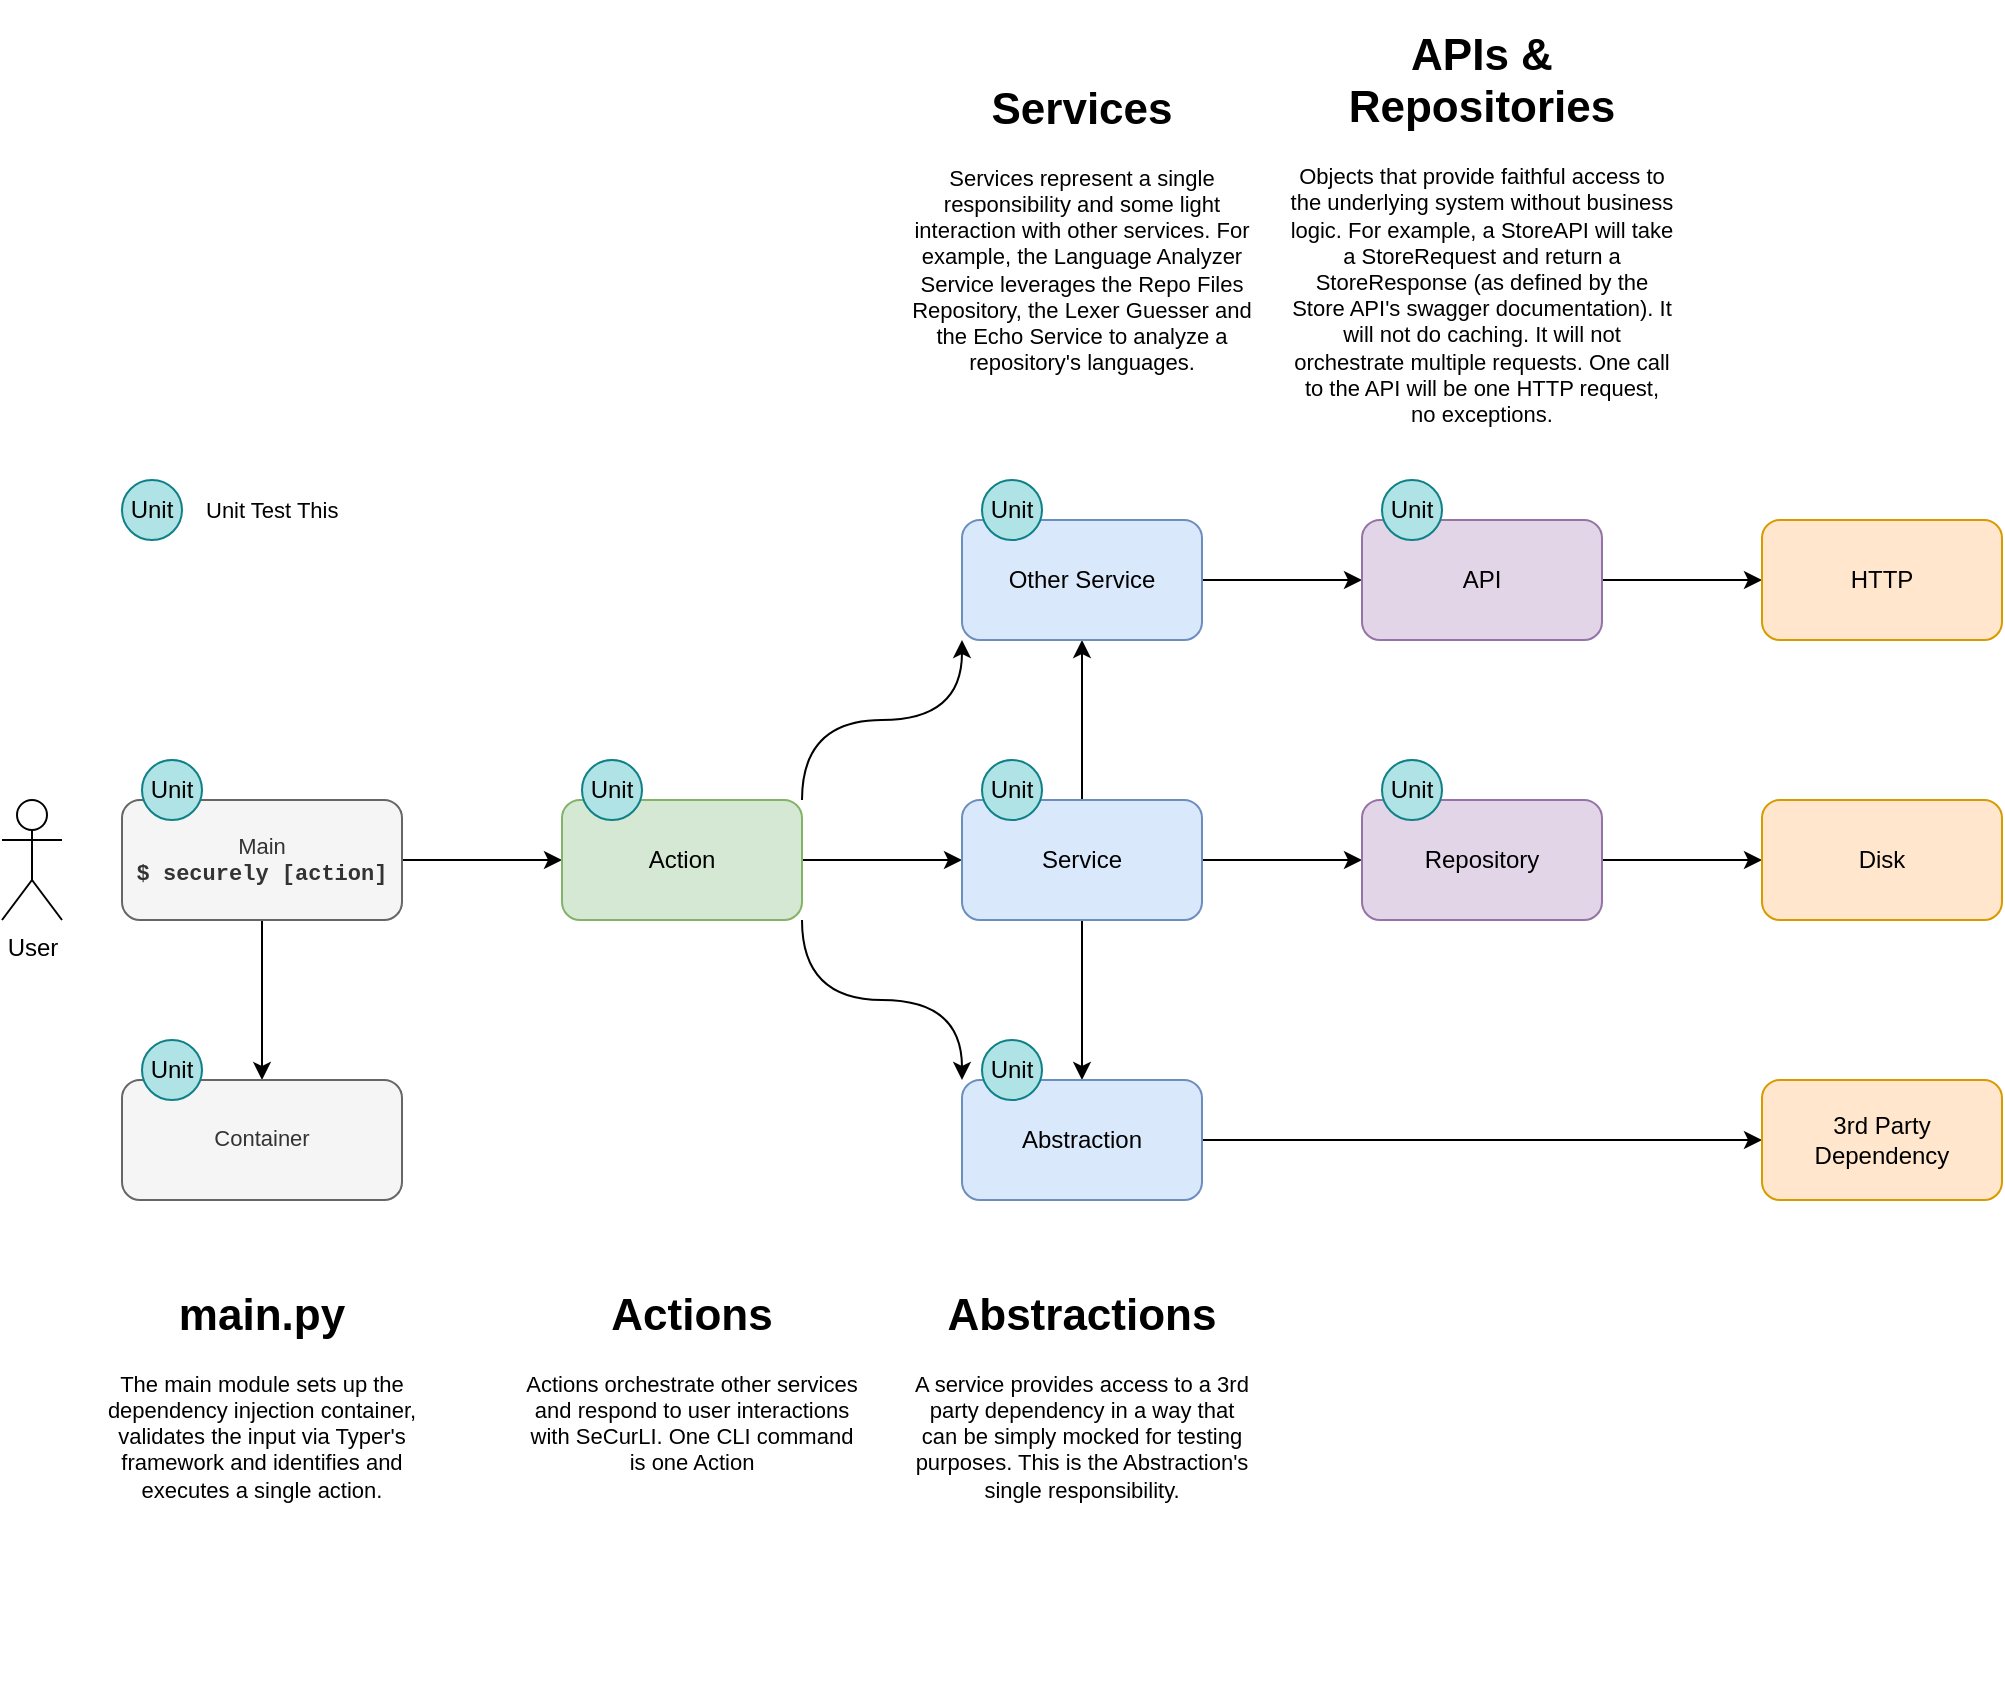 <mxfile version="20.3.0" type="device"><diagram id="DTfYXlQu2NEYssKQwPxl" name="Page-1"><mxGraphModel dx="1106" dy="1916" grid="1" gridSize="10" guides="1" tooltips="1" connect="1" arrows="1" fold="1" page="1" pageScale="1" pageWidth="850" pageHeight="1100" math="0" shadow="0"><root><mxCell id="0"/><mxCell id="1" parent="0"/><mxCell id="ZE45WRxBhJevvFi8uPvv-1" value="User" style="shape=umlActor;verticalLabelPosition=bottom;verticalAlign=top;html=1;outlineConnect=0;fontStyle=0" vertex="1" parent="1"><mxGeometry x="80" y="120" width="30" height="60" as="geometry"/></mxCell><mxCell id="ZE45WRxBhJevvFi8uPvv-4" value="" style="edgeStyle=orthogonalEdgeStyle;rounded=0;orthogonalLoop=1;jettySize=auto;html=1;" edge="1" parent="1" source="ZE45WRxBhJevvFi8uPvv-2" target="ZE45WRxBhJevvFi8uPvv-3"><mxGeometry relative="1" as="geometry"/></mxCell><mxCell id="ZE45WRxBhJevvFi8uPvv-55" value="" style="edgeStyle=orthogonalEdgeStyle;curved=1;rounded=0;orthogonalLoop=1;jettySize=auto;html=1;fontFamily=Helvetica;fontSize=11;" edge="1" parent="1" source="ZE45WRxBhJevvFi8uPvv-2" target="ZE45WRxBhJevvFi8uPvv-54"><mxGeometry relative="1" as="geometry"/></mxCell><mxCell id="ZE45WRxBhJevvFi8uPvv-2" value="&lt;font style=&quot;font-weight: normal;&quot; face=&quot;Helvetica&quot;&gt;Main&lt;/font&gt;&lt;br&gt;$ securely [action]" style="rounded=1;whiteSpace=wrap;html=1;fillColor=#f5f5f5;strokeColor=#666666;fontColor=#333333;fontFamily=Courier New;fontSize=11;fontStyle=1" vertex="1" parent="1"><mxGeometry x="140" y="120" width="140" height="60" as="geometry"/></mxCell><mxCell id="ZE45WRxBhJevvFi8uPvv-56" value="Unit" style="ellipse;whiteSpace=wrap;html=1;aspect=fixed;fillColor=#b0e3e6;strokeColor=#0e8088;" vertex="1" parent="ZE45WRxBhJevvFi8uPvv-2"><mxGeometry x="10" y="-20" width="30" height="30" as="geometry"/></mxCell><mxCell id="ZE45WRxBhJevvFi8uPvv-6" value="" style="edgeStyle=orthogonalEdgeStyle;rounded=0;orthogonalLoop=1;jettySize=auto;html=1;" edge="1" parent="1" source="ZE45WRxBhJevvFi8uPvv-3" target="ZE45WRxBhJevvFi8uPvv-5"><mxGeometry relative="1" as="geometry"/></mxCell><mxCell id="ZE45WRxBhJevvFi8uPvv-27" style="edgeStyle=orthogonalEdgeStyle;rounded=0;orthogonalLoop=1;jettySize=auto;html=1;exitX=1;exitY=0;exitDx=0;exitDy=0;entryX=0;entryY=1;entryDx=0;entryDy=0;curved=1;" edge="1" parent="1" source="ZE45WRxBhJevvFi8uPvv-3" target="ZE45WRxBhJevvFi8uPvv-9"><mxGeometry relative="1" as="geometry"/></mxCell><mxCell id="ZE45WRxBhJevvFi8uPvv-28" style="edgeStyle=orthogonalEdgeStyle;rounded=0;orthogonalLoop=1;jettySize=auto;html=1;exitX=1;exitY=1;exitDx=0;exitDy=0;entryX=0;entryY=0;entryDx=0;entryDy=0;curved=1;" edge="1" parent="1" source="ZE45WRxBhJevvFi8uPvv-3" target="ZE45WRxBhJevvFi8uPvv-17"><mxGeometry relative="1" as="geometry"/></mxCell><mxCell id="ZE45WRxBhJevvFi8uPvv-3" value="Action" style="rounded=1;whiteSpace=wrap;html=1;fillColor=#d5e8d4;strokeColor=#82b366;" vertex="1" parent="1"><mxGeometry x="360" y="120" width="120" height="60" as="geometry"/></mxCell><mxCell id="ZE45WRxBhJevvFi8uPvv-8" value="" style="edgeStyle=orthogonalEdgeStyle;rounded=0;orthogonalLoop=1;jettySize=auto;html=1;" edge="1" parent="1" source="ZE45WRxBhJevvFi8uPvv-5" target="ZE45WRxBhJevvFi8uPvv-7"><mxGeometry relative="1" as="geometry"/></mxCell><mxCell id="ZE45WRxBhJevvFi8uPvv-10" value="" style="edgeStyle=orthogonalEdgeStyle;rounded=0;orthogonalLoop=1;jettySize=auto;html=1;" edge="1" parent="1" source="ZE45WRxBhJevvFi8uPvv-5" target="ZE45WRxBhJevvFi8uPvv-9"><mxGeometry relative="1" as="geometry"/></mxCell><mxCell id="ZE45WRxBhJevvFi8uPvv-18" value="" style="edgeStyle=orthogonalEdgeStyle;rounded=0;orthogonalLoop=1;jettySize=auto;html=1;" edge="1" parent="1" source="ZE45WRxBhJevvFi8uPvv-5" target="ZE45WRxBhJevvFi8uPvv-17"><mxGeometry relative="1" as="geometry"/></mxCell><mxCell id="ZE45WRxBhJevvFi8uPvv-5" value="Service" style="rounded=1;whiteSpace=wrap;html=1;fillColor=#dae8fc;strokeColor=#6c8ebf;" vertex="1" parent="1"><mxGeometry x="560" y="120" width="120" height="60" as="geometry"/></mxCell><mxCell id="ZE45WRxBhJevvFi8uPvv-32" value="Unit" style="ellipse;whiteSpace=wrap;html=1;aspect=fixed;fillColor=#b0e3e6;strokeColor=#0e8088;" vertex="1" parent="ZE45WRxBhJevvFi8uPvv-5"><mxGeometry x="10" y="-20" width="30" height="30" as="geometry"/></mxCell><mxCell id="ZE45WRxBhJevvFi8uPvv-14" value="" style="edgeStyle=orthogonalEdgeStyle;rounded=0;orthogonalLoop=1;jettySize=auto;html=1;" edge="1" parent="1" source="ZE45WRxBhJevvFi8uPvv-7" target="ZE45WRxBhJevvFi8uPvv-13"><mxGeometry relative="1" as="geometry"/></mxCell><mxCell id="ZE45WRxBhJevvFi8uPvv-7" value="Repository" style="rounded=1;whiteSpace=wrap;html=1;fillColor=#e1d5e7;strokeColor=#9673a6;" vertex="1" parent="1"><mxGeometry x="760" y="120" width="120" height="60" as="geometry"/></mxCell><mxCell id="ZE45WRxBhJevvFi8uPvv-12" value="" style="edgeStyle=orthogonalEdgeStyle;rounded=0;orthogonalLoop=1;jettySize=auto;html=1;" edge="1" parent="1" source="ZE45WRxBhJevvFi8uPvv-9" target="ZE45WRxBhJevvFi8uPvv-11"><mxGeometry relative="1" as="geometry"/></mxCell><mxCell id="ZE45WRxBhJevvFi8uPvv-9" value="Other Service" style="rounded=1;whiteSpace=wrap;html=1;fillColor=#dae8fc;strokeColor=#6c8ebf;" vertex="1" parent="1"><mxGeometry x="560" y="-20" width="120" height="60" as="geometry"/></mxCell><mxCell id="ZE45WRxBhJevvFi8uPvv-33" value="Unit" style="ellipse;whiteSpace=wrap;html=1;aspect=fixed;fillColor=#b0e3e6;strokeColor=#0e8088;" vertex="1" parent="ZE45WRxBhJevvFi8uPvv-9"><mxGeometry x="10" y="-20" width="30" height="30" as="geometry"/></mxCell><mxCell id="ZE45WRxBhJevvFi8uPvv-16" value="" style="edgeStyle=orthogonalEdgeStyle;rounded=0;orthogonalLoop=1;jettySize=auto;html=1;" edge="1" parent="1" source="ZE45WRxBhJevvFi8uPvv-11" target="ZE45WRxBhJevvFi8uPvv-15"><mxGeometry relative="1" as="geometry"/></mxCell><mxCell id="ZE45WRxBhJevvFi8uPvv-11" value="API" style="rounded=1;whiteSpace=wrap;html=1;fillColor=#e1d5e7;strokeColor=#9673a6;" vertex="1" parent="1"><mxGeometry x="760" y="-20" width="120" height="60" as="geometry"/></mxCell><mxCell id="ZE45WRxBhJevvFi8uPvv-44" value="Unit" style="ellipse;whiteSpace=wrap;html=1;aspect=fixed;fillColor=#b0e3e6;strokeColor=#0e8088;" vertex="1" parent="ZE45WRxBhJevvFi8uPvv-11"><mxGeometry x="10" y="-20" width="30" height="30" as="geometry"/></mxCell><mxCell id="ZE45WRxBhJevvFi8uPvv-13" value="Disk" style="rounded=1;whiteSpace=wrap;html=1;fillColor=#ffe6cc;strokeColor=#d79b00;" vertex="1" parent="1"><mxGeometry x="960" y="120" width="120" height="60" as="geometry"/></mxCell><mxCell id="ZE45WRxBhJevvFi8uPvv-15" value="HTTP" style="rounded=1;whiteSpace=wrap;html=1;fillColor=#ffe6cc;strokeColor=#d79b00;" vertex="1" parent="1"><mxGeometry x="960" y="-20" width="120" height="60" as="geometry"/></mxCell><mxCell id="ZE45WRxBhJevvFi8uPvv-20" value="" style="edgeStyle=orthogonalEdgeStyle;rounded=0;orthogonalLoop=1;jettySize=auto;html=1;" edge="1" parent="1" source="ZE45WRxBhJevvFi8uPvv-17" target="ZE45WRxBhJevvFi8uPvv-19"><mxGeometry relative="1" as="geometry"/></mxCell><mxCell id="ZE45WRxBhJevvFi8uPvv-17" value="Abstraction" style="rounded=1;whiteSpace=wrap;html=1;fillColor=#dae8fc;strokeColor=#6c8ebf;" vertex="1" parent="1"><mxGeometry x="560" y="260" width="120" height="60" as="geometry"/></mxCell><mxCell id="ZE45WRxBhJevvFi8uPvv-38" value="Unit" style="ellipse;whiteSpace=wrap;html=1;aspect=fixed;fillColor=#b0e3e6;strokeColor=#0e8088;" vertex="1" parent="ZE45WRxBhJevvFi8uPvv-17"><mxGeometry x="10" y="-20" width="30" height="30" as="geometry"/></mxCell><mxCell id="ZE45WRxBhJevvFi8uPvv-19" value="3rd Party Dependency" style="rounded=1;whiteSpace=wrap;html=1;fillColor=#ffe6cc;strokeColor=#d79b00;" vertex="1" parent="1"><mxGeometry x="960" y="260" width="120" height="60" as="geometry"/></mxCell><mxCell id="ZE45WRxBhJevvFi8uPvv-42" value="Unit" style="ellipse;whiteSpace=wrap;html=1;aspect=fixed;fillColor=#b0e3e6;strokeColor=#0e8088;" vertex="1" parent="1"><mxGeometry x="370" y="100" width="30" height="30" as="geometry"/></mxCell><mxCell id="ZE45WRxBhJevvFi8uPvv-43" value="Unit" style="ellipse;whiteSpace=wrap;html=1;aspect=fixed;fillColor=#b0e3e6;strokeColor=#0e8088;" vertex="1" parent="1"><mxGeometry x="770" y="100" width="30" height="30" as="geometry"/></mxCell><mxCell id="ZE45WRxBhJevvFi8uPvv-45" value="&lt;h1&gt;main.py&lt;/h1&gt;&lt;p&gt;The main module sets up the dependency injection container, validates the input via Typer's framework and identifies and executes a single action.&lt;/p&gt;" style="text;html=1;strokeColor=none;fillColor=none;spacing=5;spacingTop=-20;whiteSpace=wrap;overflow=hidden;rounded=0;fontFamily=Helvetica;fontSize=11;align=center;" vertex="1" parent="1"><mxGeometry x="120" y="360" width="180" height="200" as="geometry"/></mxCell><mxCell id="ZE45WRxBhJevvFi8uPvv-47" value="&lt;h1&gt;Actions&lt;/h1&gt;&lt;p&gt;Actions orchestrate other services and respond to user interactions with SeCurLI. One CLI command is one Action&lt;/p&gt;" style="text;html=1;strokeColor=none;fillColor=none;spacing=5;spacingTop=-20;whiteSpace=wrap;overflow=hidden;rounded=0;fontFamily=Helvetica;fontSize=11;align=center;" vertex="1" parent="1"><mxGeometry x="335" y="360" width="180" height="200" as="geometry"/></mxCell><mxCell id="ZE45WRxBhJevvFi8uPvv-48" value="&lt;h1&gt;Services&lt;/h1&gt;&lt;p&gt;Services represent a single responsibility and some light interaction with other services. For example, the Language Analyzer Service leverages the Repo Files Repository, the Lexer Guesser and the Echo Service to analyze a repository's languages.&lt;/p&gt;" style="text;html=1;strokeColor=none;fillColor=none;spacing=5;spacingTop=-20;whiteSpace=wrap;overflow=hidden;rounded=0;fontFamily=Helvetica;fontSize=11;align=center;" vertex="1" parent="1"><mxGeometry x="530" y="-243" width="180" height="160" as="geometry"/></mxCell><mxCell id="ZE45WRxBhJevvFi8uPvv-50" value="&lt;h1&gt;Abstractions&lt;/h1&gt;&lt;p&gt;A service provides access to a 3rd party dependency in a way that can be simply mocked for testing purposes. This is the Abstraction's single responsibility.&lt;/p&gt;" style="text;html=1;strokeColor=none;fillColor=none;spacing=5;spacingTop=-20;whiteSpace=wrap;overflow=hidden;rounded=0;fontFamily=Helvetica;fontSize=11;align=center;" vertex="1" parent="1"><mxGeometry x="530" y="360" width="180" height="160" as="geometry"/></mxCell><mxCell id="ZE45WRxBhJevvFi8uPvv-51" value="&lt;h1&gt;APIs &amp;amp; Repositories&lt;/h1&gt;&lt;p&gt;Objects that provide faithful access to the underlying system without business logic. For example, a StoreAPI will take a StoreRequest and return a StoreResponse (as defined by the Store API's swagger documentation). It will not do caching. It will not orchestrate multiple requests. One call to the API will be one HTTP request, no exceptions.&lt;/p&gt;" style="text;html=1;strokeColor=none;fillColor=none;spacing=5;spacingTop=-20;whiteSpace=wrap;overflow=hidden;rounded=0;fontFamily=Helvetica;fontSize=11;align=center;" vertex="1" parent="1"><mxGeometry x="720" y="-270" width="200" height="210" as="geometry"/></mxCell><mxCell id="ZE45WRxBhJevvFi8uPvv-52" value="Unit" style="ellipse;whiteSpace=wrap;html=1;aspect=fixed;fillColor=#b0e3e6;strokeColor=#0e8088;" vertex="1" parent="1"><mxGeometry x="140" y="-40" width="30" height="30" as="geometry"/></mxCell><mxCell id="ZE45WRxBhJevvFi8uPvv-53" value="Unit Test This" style="text;html=1;align=left;verticalAlign=middle;resizable=0;points=[];autosize=1;strokeColor=none;fillColor=none;fontSize=11;fontFamily=Helvetica;" vertex="1" parent="1"><mxGeometry x="180" y="-40" width="90" height="30" as="geometry"/></mxCell><mxCell id="ZE45WRxBhJevvFi8uPvv-54" value="&lt;font style=&quot;font-weight: normal;&quot; face=&quot;Helvetica&quot;&gt;Container&lt;/font&gt;" style="rounded=1;whiteSpace=wrap;html=1;fillColor=#f5f5f5;strokeColor=#666666;fontColor=#333333;fontFamily=Courier New;fontSize=11;fontStyle=1" vertex="1" parent="1"><mxGeometry x="140" y="260" width="140" height="60" as="geometry"/></mxCell><mxCell id="ZE45WRxBhJevvFi8uPvv-57" value="Unit" style="ellipse;whiteSpace=wrap;html=1;aspect=fixed;fillColor=#b0e3e6;strokeColor=#0e8088;" vertex="1" parent="ZE45WRxBhJevvFi8uPvv-54"><mxGeometry x="10" y="-20" width="30" height="30" as="geometry"/></mxCell></root></mxGraphModel></diagram></mxfile>

